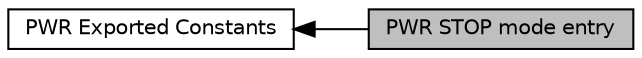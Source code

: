 digraph "PWR STOP mode entry"
{
  edge [fontname="Helvetica",fontsize="10",labelfontname="Helvetica",labelfontsize="10"];
  node [fontname="Helvetica",fontsize="10",shape=record];
  rankdir=LR;
  Node0 [label="PWR STOP mode entry",height=0.2,width=0.4,color="black", fillcolor="grey75", style="filled", fontcolor="black"];
  Node1 [label="PWR Exported Constants",height=0.2,width=0.4,color="black", fillcolor="white", style="filled",URL="$group___p_w_r___exported___constants.html"];
  Node1->Node0 [shape=plaintext, dir="back", style="solid"];
}
